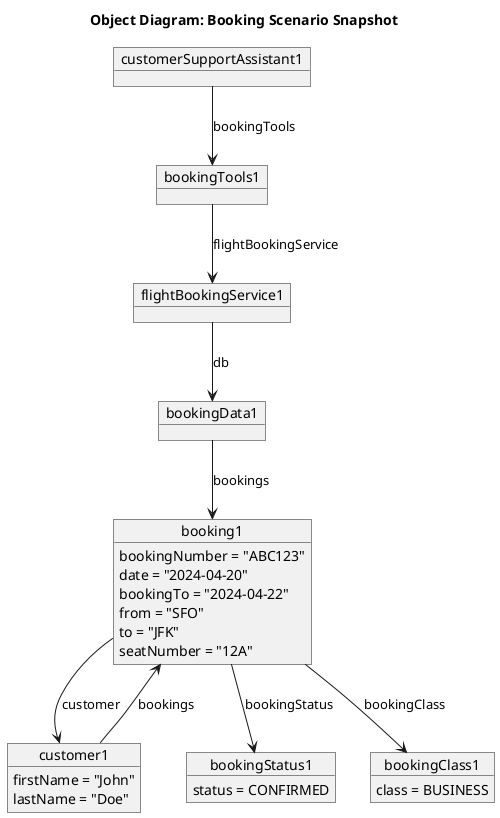 @startuml
	title Object Diagram: Booking Scenario Snapshot
	
	object booking1 {
	  bookingNumber = "ABC123"
	  date = "2024-04-20"
	  bookingTo = "2024-04-22"
	  from = "SFO"
	  to = "JFK"
	  seatNumber = "12A"
	}
	
	object customer1 {
	  firstName = "John"
	  lastName = "Doe"
	}
	
	object bookingStatus1 {
	  status = CONFIRMED
	}
	
	object bookingClass1 {
	  class = BUSINESS
	}
	
	object bookingData1
	
	object flightBookingService1
	
	object bookingTools1
	
	object customerSupportAssistant1
	
	' relationships
	booking1 --> customer1 : customer
	booking1 --> bookingStatus1 : bookingStatus
	booking1 --> bookingClass1 : bookingClass
	customer1 --> booking1 : bookings
	bookingData1 --> booking1 : bookings
	flightBookingService1 --> bookingData1 : db
	bookingTools1 --> flightBookingService1 : flightBookingService
	customerSupportAssistant1 --> bookingTools1 : bookingTools

@enduml
